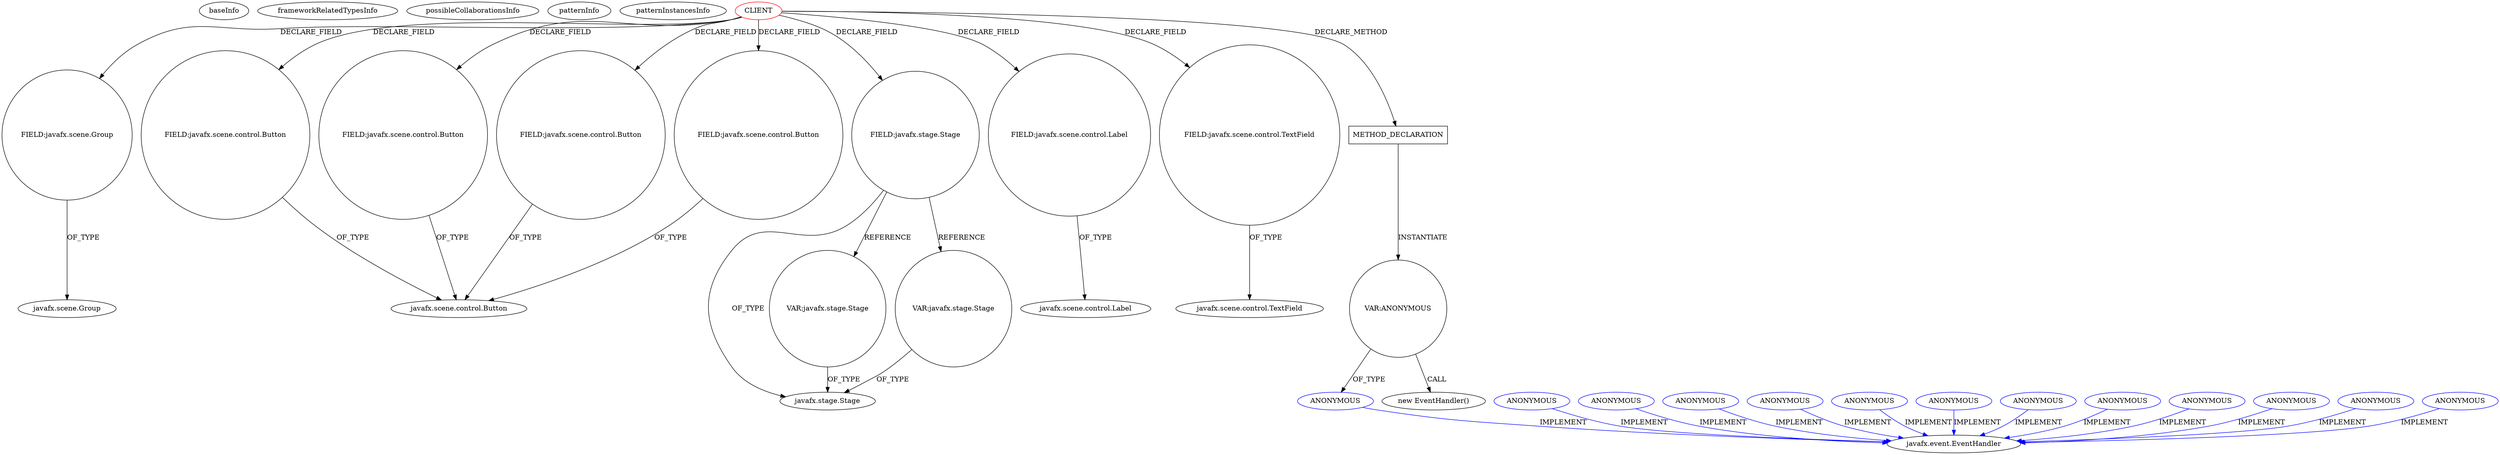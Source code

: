 digraph {
baseInfo[graphId=1421,category="pattern",isAnonymous=false,possibleRelation=false]
frameworkRelatedTypesInfo[]
possibleCollaborationsInfo[]
patternInfo[frequency=2.0,patternRootClient=0]
patternInstancesInfo[0="joelburget-miftiwac~/joelburget-miftiwac/miftiwac-master/src/Dynamic_page.java~Dynamic_page~3333",1="didygo-gce-display~/didygo-gce-display/gce-display-master/src/proto1/DashBoard.java~DashBoard~2407"]
28[label="FIELD:javafx.scene.Group",vertexType="FIELD_DECLARATION",isFrameworkType=false,shape=circle]
0[label="CLIENT",vertexType="ROOT_CLIENT_CLASS_DECLARATION",isFrameworkType=false,color=red]
4[label="FIELD:javafx.scene.control.Button",vertexType="FIELD_DECLARATION",isFrameworkType=false,shape=circle]
14[label="FIELD:javafx.scene.control.Button",vertexType="FIELD_DECLARATION",isFrameworkType=false,shape=circle]
10[label="FIELD:javafx.scene.control.Button",vertexType="FIELD_DECLARATION",isFrameworkType=false,shape=circle]
8[label="FIELD:javafx.scene.control.Button",vertexType="FIELD_DECLARATION",isFrameworkType=false,shape=circle]
34[label="FIELD:javafx.stage.Stage",vertexType="FIELD_DECLARATION",isFrameworkType=false,shape=circle]
22[label="FIELD:javafx.scene.control.Label",vertexType="FIELD_DECLARATION",isFrameworkType=false,shape=circle]
7[label="javafx.scene.control.Label",vertexType="FRAMEWORK_CLASS_TYPE",isFrameworkType=false]
5[label="javafx.scene.control.Button",vertexType="FRAMEWORK_CLASS_TYPE",isFrameworkType=false]
29[label="javafx.scene.Group",vertexType="FRAMEWORK_CLASS_TYPE",isFrameworkType=false]
16[label="FIELD:javafx.scene.control.TextField",vertexType="FIELD_DECLARATION",isFrameworkType=false,shape=circle]
35[label="javafx.stage.Stage",vertexType="FRAMEWORK_CLASS_TYPE",isFrameworkType=false]
85[label="VAR:javafx.stage.Stage",vertexType="VARIABLE_EXPRESION",isFrameworkType=false,shape=circle]
483[label="VAR:javafx.stage.Stage",vertexType="VARIABLE_EXPRESION",isFrameworkType=false,shape=circle]
17[label="javafx.scene.control.TextField",vertexType="FRAMEWORK_CLASS_TYPE",isFrameworkType=false]
395[label="METHOD_DECLARATION",vertexType="CLIENT_METHOD_DECLARATION",isFrameworkType=false,shape=box]
413[label="VAR:ANONYMOUS",vertexType="VARIABLE_EXPRESION",isFrameworkType=false,shape=circle]
414[label="ANONYMOUS",vertexType="REFERENCE_ANONYMOUS_DECLARATION",isFrameworkType=false,color=blue]
412[label="new EventHandler()",vertexType="CONSTRUCTOR_CALL",isFrameworkType=false]
65[label="javafx.event.EventHandler",vertexType="FRAMEWORK_INTERFACE_TYPE",isFrameworkType=false]
568[label="ANONYMOUS",vertexType="REFERENCE_ANONYMOUS_DECLARATION",isFrameworkType=false,color=blue]
596[label="ANONYMOUS",vertexType="REFERENCE_ANONYMOUS_DECLARATION",isFrameworkType=false,color=blue]
319[label="ANONYMOUS",vertexType="REFERENCE_ANONYMOUS_DECLARATION",isFrameworkType=false,color=blue]
648[label="ANONYMOUS",vertexType="REFERENCE_ANONYMOUS_DECLARATION",isFrameworkType=false,color=blue]
293[label="ANONYMOUS",vertexType="REFERENCE_ANONYMOUS_DECLARATION",isFrameworkType=false,color=blue]
64[label="ANONYMOUS",vertexType="REFERENCE_ANONYMOUS_DECLARATION",isFrameworkType=false,color=blue]
235[label="ANONYMOUS",vertexType="REFERENCE_ANONYMOUS_DECLARATION",isFrameworkType=false,color=blue]
436[label="ANONYMOUS",vertexType="REFERENCE_ANONYMOUS_DECLARATION",isFrameworkType=false,color=blue]
480[label="ANONYMOUS",vertexType="REFERENCE_ANONYMOUS_DECLARATION",isFrameworkType=false,color=blue]
393[label="ANONYMOUS",vertexType="REFERENCE_ANONYMOUS_DECLARATION",isFrameworkType=false,color=blue]
124[label="ANONYMOUS",vertexType="REFERENCE_ANONYMOUS_DECLARATION",isFrameworkType=false,color=blue]
661[label="ANONYMOUS",vertexType="REFERENCE_ANONYMOUS_DECLARATION",isFrameworkType=false,color=blue]
0->10[label="DECLARE_FIELD"]
14->5[label="OF_TYPE"]
0->16[label="DECLARE_FIELD"]
28->29[label="OF_TYPE"]
413->414[label="OF_TYPE"]
480->65[label="IMPLEMENT",color=blue]
34->35[label="OF_TYPE"]
124->65[label="IMPLEMENT",color=blue]
0->8[label="DECLARE_FIELD"]
85->35[label="OF_TYPE"]
235->65[label="IMPLEMENT",color=blue]
596->65[label="IMPLEMENT",color=blue]
0->395[label="DECLARE_METHOD"]
4->5[label="OF_TYPE"]
0->14[label="DECLARE_FIELD"]
0->22[label="DECLARE_FIELD"]
293->65[label="IMPLEMENT",color=blue]
483->35[label="OF_TYPE"]
34->85[label="REFERENCE"]
34->483[label="REFERENCE"]
16->17[label="OF_TYPE"]
319->65[label="IMPLEMENT",color=blue]
413->412[label="CALL"]
393->65[label="IMPLEMENT",color=blue]
10->5[label="OF_TYPE"]
8->5[label="OF_TYPE"]
414->65[label="IMPLEMENT",color=blue]
648->65[label="IMPLEMENT",color=blue]
22->7[label="OF_TYPE"]
568->65[label="IMPLEMENT",color=blue]
64->65[label="IMPLEMENT",color=blue]
661->65[label="IMPLEMENT",color=blue]
395->413[label="INSTANTIATE"]
436->65[label="IMPLEMENT",color=blue]
0->28[label="DECLARE_FIELD"]
0->4[label="DECLARE_FIELD"]
0->34[label="DECLARE_FIELD"]
}
